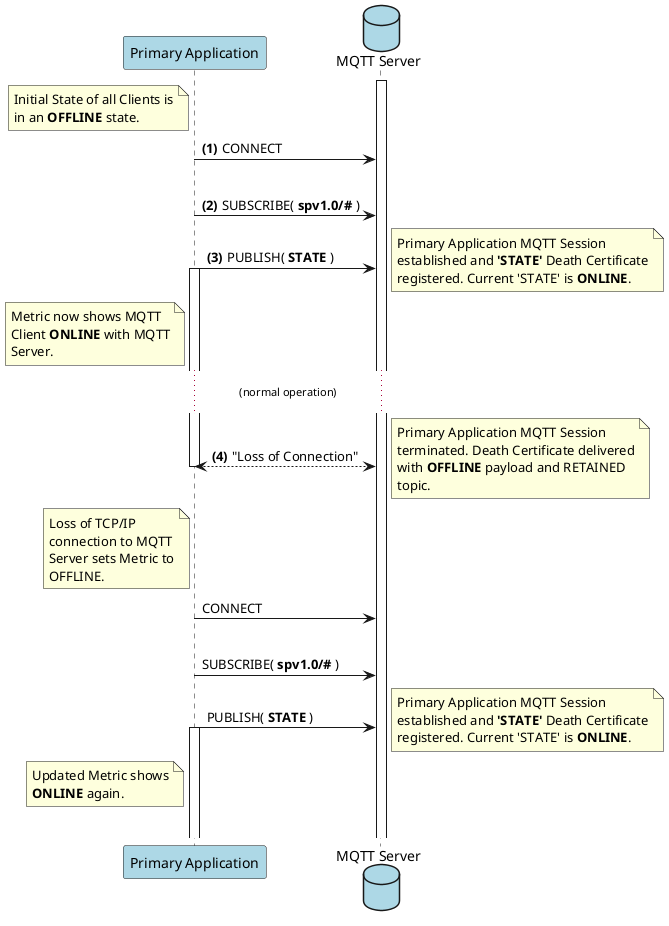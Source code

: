 @startuml
participant "Primary Application" as PrimApp #lightblue
database "MQTT Server" as Server #lightblue

activate Server


note left of PrimApp
Initial State of all Clients is
in an **OFFLINE** state.
end note

autonumber 1 "<b>(#)"
PrimApp -> Server : CONNECT

|||
PrimApp -> Server : SUBSCRIBE( **spv1.0/#** )


PrimApp -> Server : PUBLISH( **STATE** )
activate PrimApp

note right
Primary Application MQTT Session
established and **'STATE'** Death Certificate
registered. Current 'STATE' is **ONLINE**.
end note


note left of PrimApp
Metric now shows MQTT
Client **ONLINE** with MQTT
Server.
end note

... (normal operation) ...


PrimApp <--> Server : "Loss of Connection"
autonumber stop

note left of PrimApp
Loss of TCP/IP
connection to MQTT
Server sets Metric to
OFFLINE.
end note

deactivate PrimApp

note right
Primary Application MQTT Session
terminated. Death Certificate delivered
with **OFFLINE** payload and RETAINED
topic.
end note

PrimApp -> Server : CONNECT

|||

PrimApp -> Server : SUBSCRIBE( **spv1.0/#** )

PrimApp -> Server : PUBLISH( **STATE** )
activate PrimApp

note right
Primary Application MQTT Session
established and **'STATE'** Death Certificate
registered. Current 'STATE' is **ONLINE**.
end note


note left of PrimApp
Updated Metric shows
**ONLINE** again.
end note

|||
@enduml